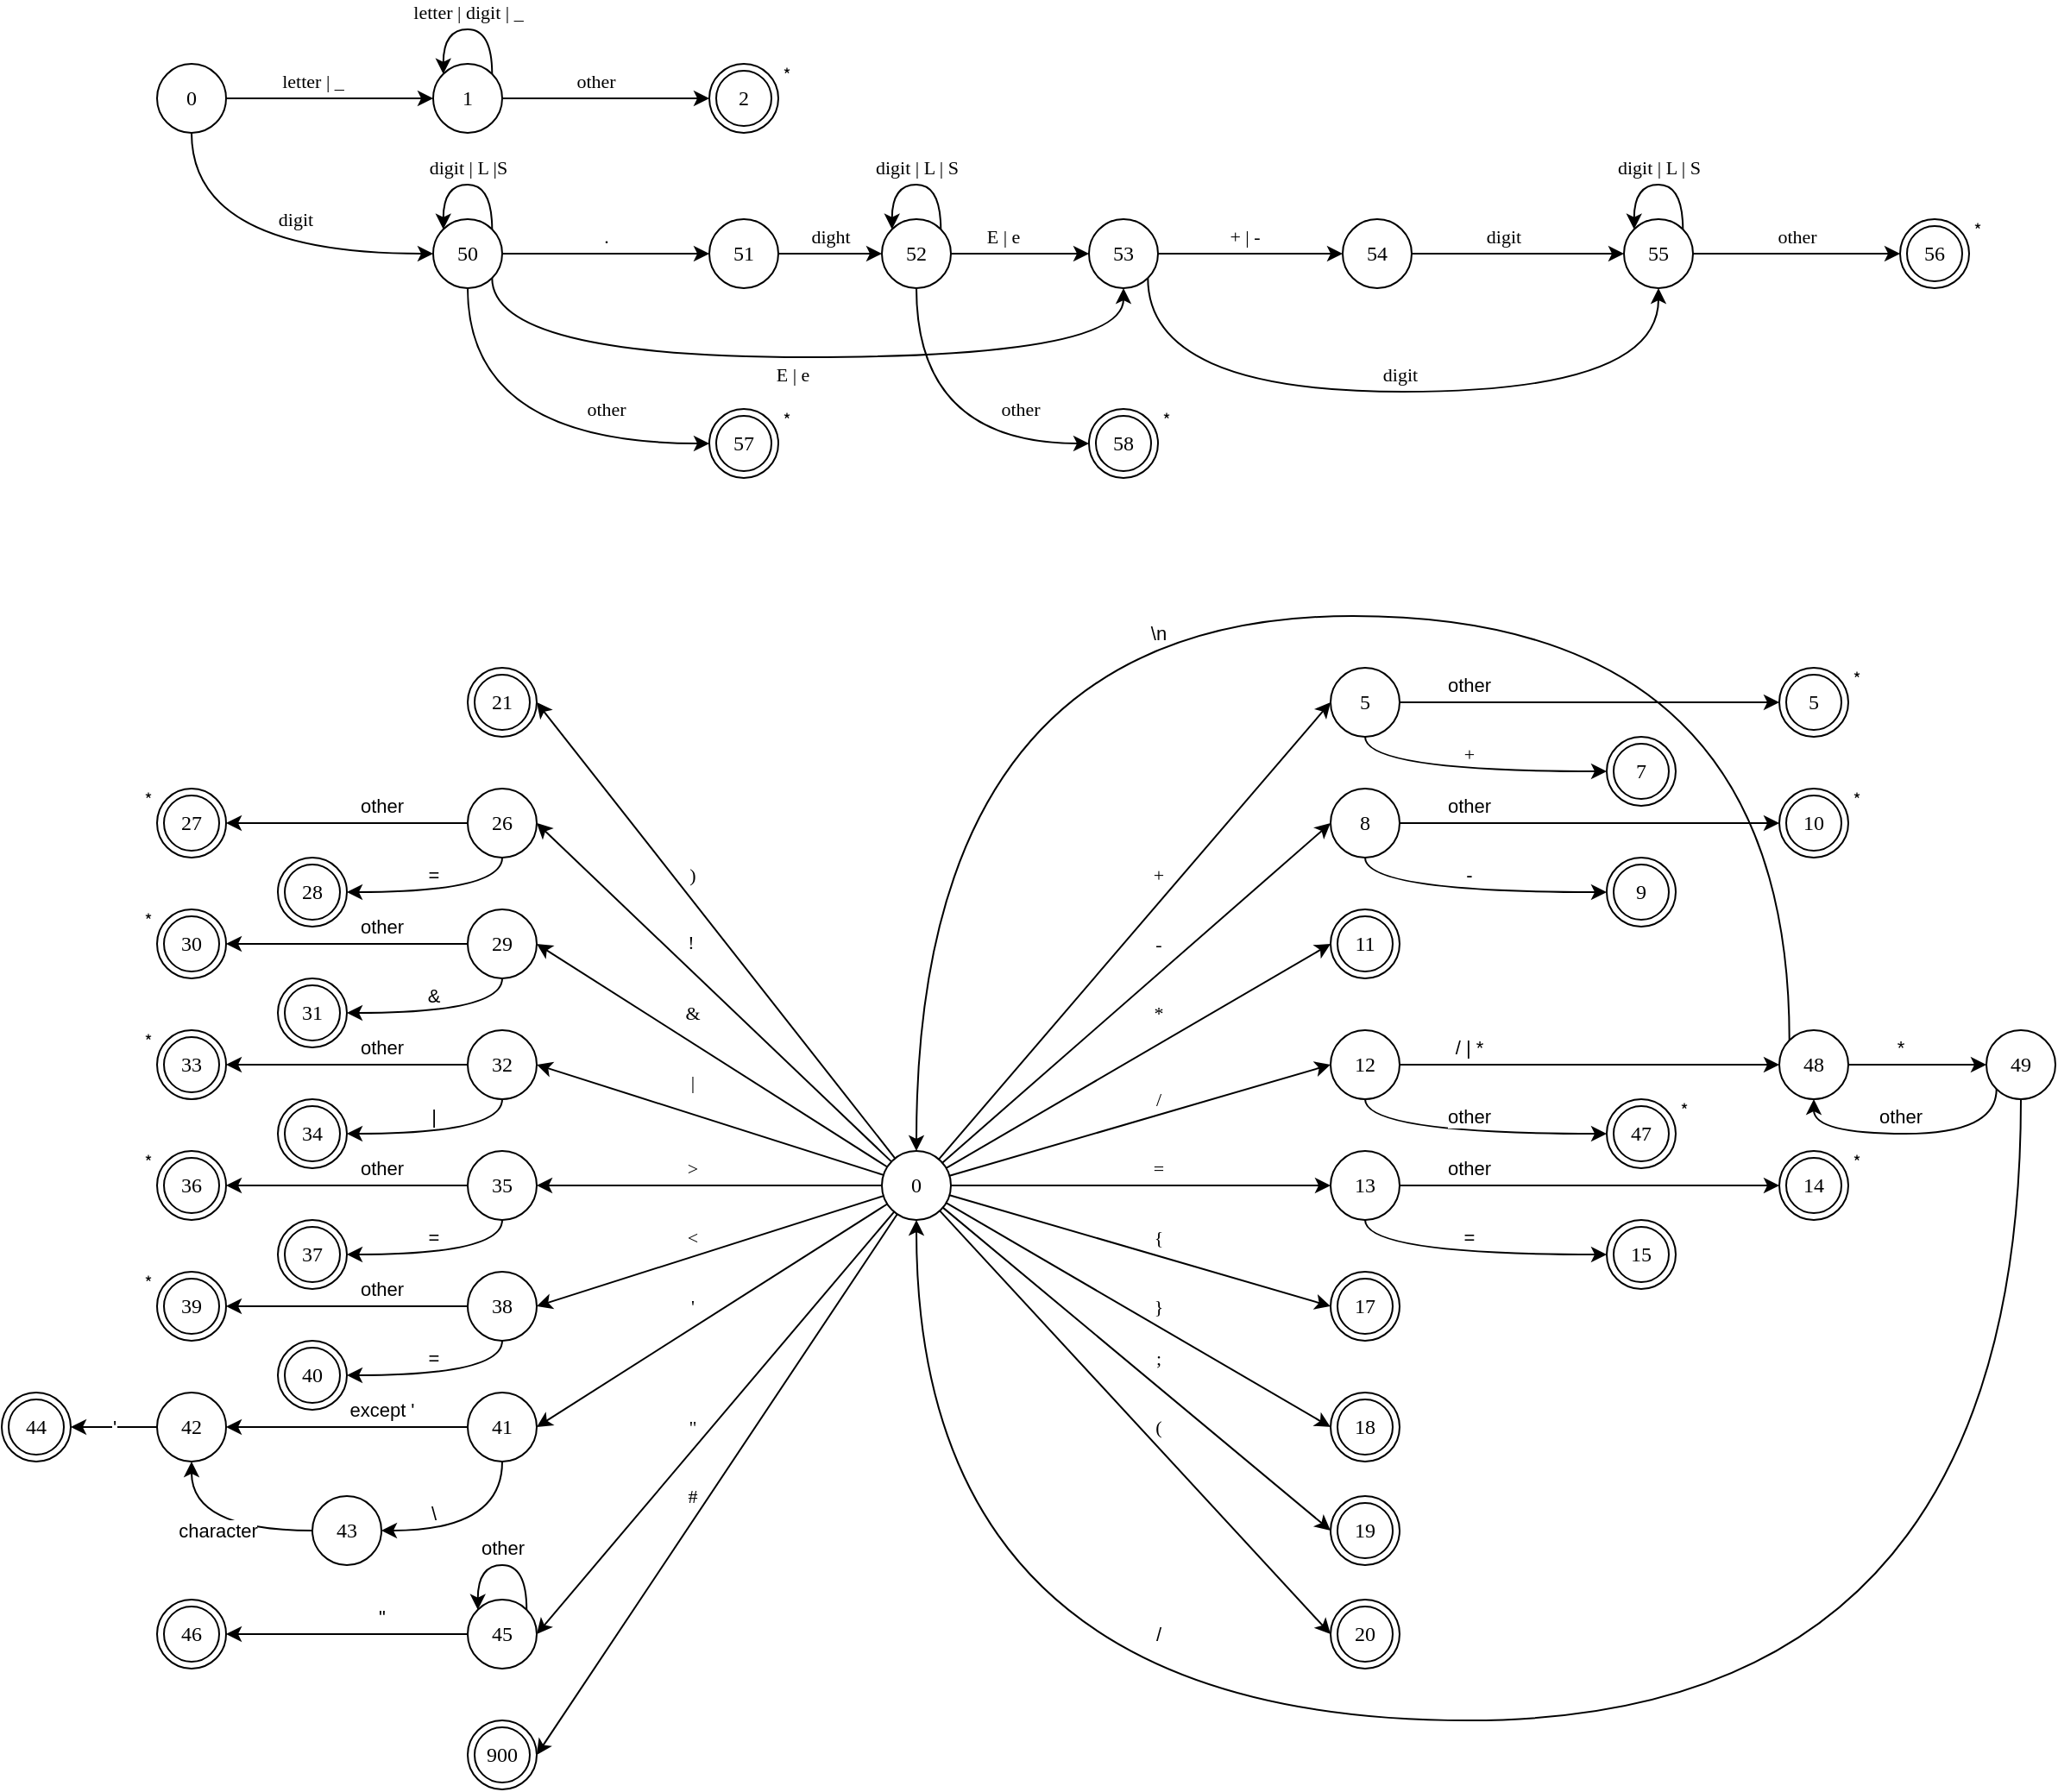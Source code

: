 <mxfile version="15.4.0" type="device"><diagram id="WEA7_6oW02bvkdTSZ3Kq" name="第 1 页"><mxGraphModel dx="2619" dy="1053" grid="1" gridSize="10" guides="1" tooltips="1" connect="1" arrows="1" fold="1" page="1" pageScale="1" pageWidth="827" pageHeight="1169" math="0" shadow="0"><root><mxCell id="0"/><mxCell id="1" parent="0"/><mxCell id="K92q6jCGE86fxLtwsgVM-3" value="letter | _" style="edgeStyle=orthogonalEdgeStyle;rounded=0;orthogonalLoop=1;jettySize=auto;html=1;fontFamily=Fira Code;fontSource=https%3A%2F%2Ffonts.googleapis.com%2Fcss%3Ffamily%3DFira%2BCode;" parent="1" source="K92q6jCGE86fxLtwsgVM-1" target="K92q6jCGE86fxLtwsgVM-2" edge="1"><mxGeometry x="-0.167" y="10" relative="1" as="geometry"><mxPoint as="offset"/></mxGeometry></mxCell><mxCell id="K92q6jCGE86fxLtwsgVM-11" value="digit" style="edgeStyle=orthogonalEdgeStyle;rounded=0;orthogonalLoop=1;jettySize=auto;html=1;fontFamily=Fira Code;fontSource=https%3A%2F%2Ffonts.googleapis.com%2Fcss%3Ffamily%3DFira%2BCode;curved=1;exitX=0.5;exitY=1;exitDx=0;exitDy=0;entryX=0;entryY=0.5;entryDx=0;entryDy=0;" parent="1" source="K92q6jCGE86fxLtwsgVM-1" target="K92q6jCGE86fxLtwsgVM-10" edge="1"><mxGeometry x="0.238" y="20" relative="1" as="geometry"><Array as="points"><mxPoint x="-420" y="340"/></Array><mxPoint as="offset"/></mxGeometry></mxCell><mxCell id="K92q6jCGE86fxLtwsgVM-1" value="0" style="ellipse;whiteSpace=wrap;html=1;aspect=fixed;fontFamily=Fira Code;fontSource=https%3A%2F%2Ffonts.googleapis.com%2Fcss%3Ffamily%3DFira%2BCode;" parent="1" vertex="1"><mxGeometry x="-440" y="230" width="40" height="40" as="geometry"/></mxCell><mxCell id="K92q6jCGE86fxLtwsgVM-6" value="other" style="edgeStyle=orthogonalEdgeStyle;curved=1;rounded=0;orthogonalLoop=1;jettySize=auto;html=1;fontFamily=Fira Code;fontSource=https%3A%2F%2Ffonts.googleapis.com%2Fcss%3Ffamily%3DFira%2BCode;entryX=0;entryY=0.5;entryDx=0;entryDy=0;" parent="1" source="K92q6jCGE86fxLtwsgVM-2" target="K92q6jCGE86fxLtwsgVM-7" edge="1"><mxGeometry x="-0.1" y="10" relative="1" as="geometry"><mxPoint x="-86.0" y="250" as="targetPoint"/><mxPoint as="offset"/></mxGeometry></mxCell><mxCell id="K92q6jCGE86fxLtwsgVM-2" value="1" style="ellipse;whiteSpace=wrap;html=1;aspect=fixed;fontFamily=Fira Code;fontSource=https%3A%2F%2Ffonts.googleapis.com%2Fcss%3Ffamily%3DFira%2BCode;" parent="1" vertex="1"><mxGeometry x="-280" y="230" width="40" height="40" as="geometry"/></mxCell><mxCell id="K92q6jCGE86fxLtwsgVM-4" value="letter | digit | _" style="edgeStyle=orthogonalEdgeStyle;rounded=0;orthogonalLoop=1;jettySize=auto;html=1;exitX=1;exitY=0;exitDx=0;exitDy=0;entryX=0;entryY=0;entryDx=0;entryDy=0;fontFamily=Fira Code;fontSource=https%3A%2F%2Ffonts.googleapis.com%2Fcss%3Ffamily%3DFira%2BCode;curved=1;" parent="1" source="K92q6jCGE86fxLtwsgVM-2" target="K92q6jCGE86fxLtwsgVM-2" edge="1"><mxGeometry y="-10" relative="1" as="geometry"><Array as="points"><mxPoint x="-246" y="210"/><mxPoint x="-274" y="210"/></Array><mxPoint as="offset"/></mxGeometry></mxCell><mxCell id="K92q6jCGE86fxLtwsgVM-7" value="2" style="ellipse;shape=doubleEllipse;whiteSpace=wrap;html=1;aspect=fixed;fontFamily=Fira Code;fontSource=https%3A%2F%2Ffonts.googleapis.com%2Fcss%3Ffamily%3DFira%2BCode;" parent="1" vertex="1"><mxGeometry x="-120" y="230" width="40" height="40" as="geometry"/></mxCell><mxCell id="K92q6jCGE86fxLtwsgVM-13" value="." style="edgeStyle=orthogonalEdgeStyle;curved=1;rounded=0;orthogonalLoop=1;jettySize=auto;html=1;fontFamily=Fira Code;fontSource=https%3A%2F%2Ffonts.googleapis.com%2Fcss%3Ffamily%3DFira%2BCode;" parent="1" source="K92q6jCGE86fxLtwsgVM-10" target="K92q6jCGE86fxLtwsgVM-12" edge="1"><mxGeometry y="10" relative="1" as="geometry"><mxPoint as="offset"/></mxGeometry></mxCell><mxCell id="K92q6jCGE86fxLtwsgVM-19" value="other" style="edgeStyle=orthogonalEdgeStyle;curved=1;rounded=0;orthogonalLoop=1;jettySize=auto;html=1;fontFamily=Fira Code;fontSource=https%3A%2F%2Ffonts.googleapis.com%2Fcss%3Ffamily%3DFira%2BCode;exitX=0.5;exitY=1;exitDx=0;exitDy=0;entryX=0;entryY=0.5;entryDx=0;entryDy=0;" parent="1" source="K92q6jCGE86fxLtwsgVM-10" target="K92q6jCGE86fxLtwsgVM-18" edge="1"><mxGeometry x="0.478" y="20" relative="1" as="geometry"><mxPoint as="offset"/></mxGeometry></mxCell><mxCell id="K92q6jCGE86fxLtwsgVM-46" value="E | e" style="edgeStyle=orthogonalEdgeStyle;curved=1;rounded=0;orthogonalLoop=1;jettySize=auto;html=1;exitX=1;exitY=1;exitDx=0;exitDy=0;entryX=0.5;entryY=1;entryDx=0;entryDy=0;fontFamily=Fira Code;fontSource=https%3A%2F%2Ffonts.googleapis.com%2Fcss%3Ffamily%3DFira%2BCode;" parent="1" source="K92q6jCGE86fxLtwsgVM-10" target="K92q6jCGE86fxLtwsgVM-14" edge="1"><mxGeometry x="-0.025" y="-10" relative="1" as="geometry"><Array as="points"><mxPoint x="-246" y="400"/><mxPoint x="120" y="400"/></Array><mxPoint as="offset"/></mxGeometry></mxCell><mxCell id="K92q6jCGE86fxLtwsgVM-10" value="50" style="ellipse;whiteSpace=wrap;html=1;aspect=fixed;fontFamily=Fira Code;fontSource=https%3A%2F%2Ffonts.googleapis.com%2Fcss%3Ffamily%3DFira%2BCode;" parent="1" vertex="1"><mxGeometry x="-280" y="320" width="40" height="40" as="geometry"/></mxCell><mxCell id="K92q6jCGE86fxLtwsgVM-22" value="dight" style="edgeStyle=orthogonalEdgeStyle;curved=1;rounded=0;orthogonalLoop=1;jettySize=auto;html=1;fontFamily=Fira Code;fontSource=https%3A%2F%2Ffonts.googleapis.com%2Fcss%3Ffamily%3DFira%2BCode;" parent="1" source="K92q6jCGE86fxLtwsgVM-12" target="K92q6jCGE86fxLtwsgVM-21" edge="1"><mxGeometry y="10" relative="1" as="geometry"><mxPoint as="offset"/></mxGeometry></mxCell><mxCell id="K92q6jCGE86fxLtwsgVM-12" value="51" style="ellipse;whiteSpace=wrap;html=1;aspect=fixed;fontFamily=Fira Code;fontSource=https%3A%2F%2Ffonts.googleapis.com%2Fcss%3Ffamily%3DFira%2BCode;" parent="1" vertex="1"><mxGeometry x="-120" y="320" width="40" height="40" as="geometry"/></mxCell><mxCell id="K92q6jCGE86fxLtwsgVM-30" value="+ | -" style="edgeStyle=orthogonalEdgeStyle;curved=1;rounded=0;orthogonalLoop=1;jettySize=auto;html=1;fontFamily=Fira Code;fontSource=https%3A%2F%2Ffonts.googleapis.com%2Fcss%3Ffamily%3DFira%2BCode;entryX=0;entryY=0.5;entryDx=0;entryDy=0;exitX=1;exitY=0.5;exitDx=0;exitDy=0;" parent="1" source="K92q6jCGE86fxLtwsgVM-14" target="K92q6jCGE86fxLtwsgVM-29" edge="1"><mxGeometry x="-0.065" y="10" relative="1" as="geometry"><mxPoint as="offset"/></mxGeometry></mxCell><mxCell id="K92q6jCGE86fxLtwsgVM-45" value="digit" style="edgeStyle=orthogonalEdgeStyle;curved=1;rounded=0;orthogonalLoop=1;jettySize=auto;html=1;exitX=1;exitY=1;exitDx=0;exitDy=0;entryX=0.5;entryY=1;entryDx=0;entryDy=0;fontFamily=Fira Code;fontSource=https%3A%2F%2Ffonts.googleapis.com%2Fcss%3Ffamily%3DFira%2BCode;" parent="1" source="K92q6jCGE86fxLtwsgVM-14" target="K92q6jCGE86fxLtwsgVM-31" edge="1"><mxGeometry x="0.004" y="10" relative="1" as="geometry"><Array as="points"><mxPoint x="134" y="420"/><mxPoint x="430" y="420"/></Array><mxPoint as="offset"/></mxGeometry></mxCell><mxCell id="K92q6jCGE86fxLtwsgVM-14" value="53" style="ellipse;whiteSpace=wrap;html=1;aspect=fixed;fontFamily=Fira Code;fontSource=https%3A%2F%2Ffonts.googleapis.com%2Fcss%3Ffamily%3DFira%2BCode;" parent="1" vertex="1"><mxGeometry x="100" y="320" width="40" height="40" as="geometry"/></mxCell><mxCell id="K92q6jCGE86fxLtwsgVM-17" value="digit | L |S" style="edgeStyle=orthogonalEdgeStyle;curved=1;rounded=0;orthogonalLoop=1;jettySize=auto;html=1;exitX=1;exitY=0;exitDx=0;exitDy=0;entryX=0;entryY=0;entryDx=0;entryDy=0;fontFamily=Fira Code;fontSource=https%3A%2F%2Ffonts.googleapis.com%2Fcss%3Ffamily%3DFira%2BCode;" parent="1" source="K92q6jCGE86fxLtwsgVM-10" target="K92q6jCGE86fxLtwsgVM-10" edge="1"><mxGeometry y="-10" relative="1" as="geometry"><Array as="points"><mxPoint x="-246" y="300"/><mxPoint x="-274" y="300"/></Array><mxPoint as="offset"/></mxGeometry></mxCell><mxCell id="K92q6jCGE86fxLtwsgVM-18" value="57" style="ellipse;shape=doubleEllipse;whiteSpace=wrap;html=1;aspect=fixed;fontFamily=Fira Code;fontSource=https%3A%2F%2Ffonts.googleapis.com%2Fcss%3Ffamily%3DFira%2BCode;fontSize=12;fontColor=#000000;align=center;strokeColor=#000000;fillColor=#ffffff;" parent="1" vertex="1"><mxGeometry x="-120" y="430" width="40" height="40" as="geometry"/></mxCell><mxCell id="K92q6jCGE86fxLtwsgVM-26" value="E | e" style="edgeStyle=orthogonalEdgeStyle;curved=1;rounded=0;orthogonalLoop=1;jettySize=auto;html=1;fontFamily=Fira Code;fontSource=https%3A%2F%2Ffonts.googleapis.com%2Fcss%3Ffamily%3DFira%2BCode;entryX=0;entryY=0.5;entryDx=0;entryDy=0;exitX=1;exitY=0.5;exitDx=0;exitDy=0;" parent="1" source="K92q6jCGE86fxLtwsgVM-21" target="K92q6jCGE86fxLtwsgVM-14" edge="1"><mxGeometry x="-0.25" y="10" relative="1" as="geometry"><mxPoint as="offset"/></mxGeometry></mxCell><mxCell id="K92q6jCGE86fxLtwsgVM-28" value="other" style="edgeStyle=orthogonalEdgeStyle;curved=1;rounded=0;orthogonalLoop=1;jettySize=auto;html=1;fontFamily=Fira Code;fontSource=https%3A%2F%2Ffonts.googleapis.com%2Fcss%3Ffamily%3DFira%2BCode;exitX=0.5;exitY=1;exitDx=0;exitDy=0;entryX=0;entryY=0.5;entryDx=0;entryDy=0;" parent="1" source="K92q6jCGE86fxLtwsgVM-21" target="K92q6jCGE86fxLtwsgVM-27" edge="1"><mxGeometry x="0.579" y="20" relative="1" as="geometry"><mxPoint as="offset"/></mxGeometry></mxCell><mxCell id="K92q6jCGE86fxLtwsgVM-21" value="52" style="ellipse;whiteSpace=wrap;html=1;aspect=fixed;fontFamily=Fira Code;fontSource=https%3A%2F%2Ffonts.googleapis.com%2Fcss%3Ffamily%3DFira%2BCode;" parent="1" vertex="1"><mxGeometry x="-20" y="320" width="40" height="40" as="geometry"/></mxCell><mxCell id="K92q6jCGE86fxLtwsgVM-23" value="digit | L | S" style="edgeStyle=orthogonalEdgeStyle;curved=1;rounded=0;orthogonalLoop=1;jettySize=auto;html=1;exitX=1;exitY=0;exitDx=0;exitDy=0;entryX=0;entryY=0;entryDx=0;entryDy=0;fontFamily=Fira Code;fontSource=https%3A%2F%2Ffonts.googleapis.com%2Fcss%3Ffamily%3DFira%2BCode;" parent="1" source="K92q6jCGE86fxLtwsgVM-21" target="K92q6jCGE86fxLtwsgVM-21" edge="1"><mxGeometry y="-10" relative="1" as="geometry"><Array as="points"><mxPoint x="14" y="300"/><mxPoint x="-14" y="300"/></Array><mxPoint as="offset"/></mxGeometry></mxCell><mxCell id="K92q6jCGE86fxLtwsgVM-27" value="58" style="ellipse;shape=doubleEllipse;whiteSpace=wrap;html=1;aspect=fixed;fontFamily=Fira Code;fontSource=https%3A%2F%2Ffonts.googleapis.com%2Fcss%3Ffamily%3DFira%2BCode;fontSize=12;fontColor=#000000;align=center;strokeColor=#000000;fillColor=#ffffff;" parent="1" vertex="1"><mxGeometry x="100" y="430" width="40" height="40" as="geometry"/></mxCell><mxCell id="K92q6jCGE86fxLtwsgVM-35" value="digit" style="edgeStyle=orthogonalEdgeStyle;curved=1;rounded=0;orthogonalLoop=1;jettySize=auto;html=1;fontFamily=Fira Code;fontSource=https%3A%2F%2Ffonts.googleapis.com%2Fcss%3Ffamily%3DFira%2BCode;exitX=1;exitY=0.5;exitDx=0;exitDy=0;entryX=0;entryY=0.5;entryDx=0;entryDy=0;" parent="1" source="K92q6jCGE86fxLtwsgVM-29" target="K92q6jCGE86fxLtwsgVM-31" edge="1"><mxGeometry x="-0.138" y="10" relative="1" as="geometry"><mxPoint as="offset"/></mxGeometry></mxCell><mxCell id="K92q6jCGE86fxLtwsgVM-29" value="54" style="ellipse;whiteSpace=wrap;html=1;aspect=fixed;fontFamily=Fira Code;fontSource=https%3A%2F%2Ffonts.googleapis.com%2Fcss%3Ffamily%3DFira%2BCode;" parent="1" vertex="1"><mxGeometry x="247" y="320" width="40" height="40" as="geometry"/></mxCell><mxCell id="K92q6jCGE86fxLtwsgVM-38" value="other" style="edgeStyle=orthogonalEdgeStyle;curved=1;rounded=0;orthogonalLoop=1;jettySize=auto;html=1;fontFamily=Fira Code;fontSource=https%3A%2F%2Ffonts.googleapis.com%2Fcss%3Ffamily%3DFira%2BCode;" parent="1" source="K92q6jCGE86fxLtwsgVM-31" target="K92q6jCGE86fxLtwsgVM-37" edge="1"><mxGeometry y="10" relative="1" as="geometry"><mxPoint as="offset"/></mxGeometry></mxCell><mxCell id="K92q6jCGE86fxLtwsgVM-31" value="55" style="ellipse;whiteSpace=wrap;html=1;aspect=fixed;fontFamily=Fira Code;fontSource=https%3A%2F%2Ffonts.googleapis.com%2Fcss%3Ffamily%3DFira%2BCode;" parent="1" vertex="1"><mxGeometry x="410" y="320" width="40" height="40" as="geometry"/></mxCell><mxCell id="K92q6jCGE86fxLtwsgVM-37" value="56" style="ellipse;shape=doubleEllipse;whiteSpace=wrap;html=1;aspect=fixed;fontFamily=Fira Code;fontSource=https%3A%2F%2Ffonts.googleapis.com%2Fcss%3Ffamily%3DFira%2BCode;fontSize=12;fontColor=#000000;align=center;strokeColor=#000000;fillColor=#ffffff;" parent="1" vertex="1"><mxGeometry x="570" y="320" width="40" height="40" as="geometry"/></mxCell><mxCell id="K92q6jCGE86fxLtwsgVM-43" value="digit | L | S" style="edgeStyle=orthogonalEdgeStyle;curved=1;rounded=0;orthogonalLoop=1;jettySize=auto;html=1;exitX=1;exitY=0;exitDx=0;exitDy=0;entryX=0;entryY=0;entryDx=0;entryDy=0;fontFamily=Fira Code;fontSource=https%3A%2F%2Ffonts.googleapis.com%2Fcss%3Ffamily%3DFira%2BCode;" parent="1" source="K92q6jCGE86fxLtwsgVM-31" target="K92q6jCGE86fxLtwsgVM-31" edge="1"><mxGeometry y="-10" relative="1" as="geometry"><Array as="points"><mxPoint x="444" y="300"/><mxPoint x="416" y="300"/></Array><mxPoint as="offset"/></mxGeometry></mxCell><mxCell id="K92q6jCGE86fxLtwsgVM-50" value="+" style="rounded=0;orthogonalLoop=1;jettySize=auto;html=1;fontFamily=Fira Code;fontSource=https%3A%2F%2Ffonts.googleapis.com%2Fcss%3Ffamily%3DFira%2BCode;entryX=0;entryY=0.5;entryDx=0;entryDy=0;" parent="1" source="K92q6jCGE86fxLtwsgVM-48" target="K92q6jCGE86fxLtwsgVM-49" edge="1"><mxGeometry x="0.191" y="11" relative="1" as="geometry"><mxPoint as="offset"/></mxGeometry></mxCell><mxCell id="K92q6jCGE86fxLtwsgVM-52" value="-" style="rounded=0;orthogonalLoop=1;jettySize=auto;html=1;fontFamily=Fira Code;fontSource=https%3A%2F%2Ffonts.googleapis.com%2Fcss%3Ffamily%3DFira%2BCode;entryX=0;entryY=0.5;entryDx=0;entryDy=0;" parent="1" source="K92q6jCGE86fxLtwsgVM-48" target="K92q6jCGE86fxLtwsgVM-51" edge="1"><mxGeometry x="0.188" y="13" relative="1" as="geometry"><mxPoint as="offset"/></mxGeometry></mxCell><mxCell id="K92q6jCGE86fxLtwsgVM-54" value="*" style="rounded=0;orthogonalLoop=1;jettySize=auto;html=1;fontFamily=Fira Code;fontSource=https%3A%2F%2Ffonts.googleapis.com%2Fcss%3Ffamily%3DFira%2BCode;entryX=0;entryY=0.5;entryDx=0;entryDy=0;" parent="1" source="K92q6jCGE86fxLtwsgVM-48" target="K92q6jCGE86fxLtwsgVM-53" edge="1"><mxGeometry x="0.174" y="16" relative="1" as="geometry"><mxPoint as="offset"/></mxGeometry></mxCell><mxCell id="K92q6jCGE86fxLtwsgVM-56" value="/" style="rounded=0;orthogonalLoop=1;jettySize=auto;html=1;fontFamily=Fira Code;fontSource=https%3A%2F%2Ffonts.googleapis.com%2Fcss%3Ffamily%3DFira%2BCode;entryX=0;entryY=0.5;entryDx=0;entryDy=0;" parent="1" source="K92q6jCGE86fxLtwsgVM-48" target="K92q6jCGE86fxLtwsgVM-55" edge="1"><mxGeometry x="0.117" y="9" relative="1" as="geometry"><mxPoint as="offset"/></mxGeometry></mxCell><mxCell id="K92q6jCGE86fxLtwsgVM-58" value="=" style="rounded=0;orthogonalLoop=1;jettySize=auto;html=1;fontFamily=Fira Code;fontSource=https%3A%2F%2Ffonts.googleapis.com%2Fcss%3Ffamily%3DFira%2BCode;entryX=0;entryY=0.5;entryDx=0;entryDy=0;" parent="1" source="K92q6jCGE86fxLtwsgVM-48" target="K92q6jCGE86fxLtwsgVM-57" edge="1"><mxGeometry x="0.091" y="10" relative="1" as="geometry"><mxPoint as="offset"/></mxGeometry></mxCell><mxCell id="K92q6jCGE86fxLtwsgVM-60" value="{" style="rounded=0;orthogonalLoop=1;jettySize=auto;html=1;fontFamily=Fira Code;fontSource=https%3A%2F%2Ffonts.googleapis.com%2Fcss%3Ffamily%3DFira%2BCode;entryX=0;entryY=0.5;entryDx=0;entryDy=0;" parent="1" source="K92q6jCGE86fxLtwsgVM-48" target="K92q6jCGE86fxLtwsgVM-59" edge="1"><mxGeometry x="0.068" y="10" relative="1" as="geometry"><mxPoint as="offset"/></mxGeometry></mxCell><mxCell id="K92q6jCGE86fxLtwsgVM-62" value="}" style="rounded=0;orthogonalLoop=1;jettySize=auto;html=1;fontFamily=Fira Code;fontSource=https%3A%2F%2Ffonts.googleapis.com%2Fcss%3Ffamily%3DFira%2BCode;entryX=0;entryY=0.5;entryDx=0;entryDy=0;" parent="1" source="K92q6jCGE86fxLtwsgVM-48" target="K92q6jCGE86fxLtwsgVM-61" edge="1"><mxGeometry x="0.056" y="10" relative="1" as="geometry"><mxPoint as="offset"/></mxGeometry></mxCell><mxCell id="K92q6jCGE86fxLtwsgVM-64" value=";" style="rounded=0;orthogonalLoop=1;jettySize=auto;html=1;fontFamily=Fira Code;fontSource=https%3A%2F%2Ffonts.googleapis.com%2Fcss%3Ffamily%3DFira%2BCode;entryX=0;entryY=0.5;entryDx=0;entryDy=0;" parent="1" source="K92q6jCGE86fxLtwsgVM-48" target="K92q6jCGE86fxLtwsgVM-63" edge="1"><mxGeometry x="0.037" y="13" relative="1" as="geometry"><mxPoint as="offset"/></mxGeometry></mxCell><mxCell id="K92q6jCGE86fxLtwsgVM-66" value="(" style="rounded=0;orthogonalLoop=1;jettySize=auto;html=1;fontFamily=Fira Code;fontSource=https%3A%2F%2Ffonts.googleapis.com%2Fcss%3Ffamily%3DFira%2BCode;entryX=0;entryY=0.5;entryDx=0;entryDy=0;" parent="1" source="K92q6jCGE86fxLtwsgVM-48" target="K92q6jCGE86fxLtwsgVM-65" edge="1"><mxGeometry x="0.065" y="8" relative="1" as="geometry"><mxPoint as="offset"/></mxGeometry></mxCell><mxCell id="K92q6jCGE86fxLtwsgVM-68" value=")" style="rounded=0;orthogonalLoop=1;jettySize=auto;html=1;fontFamily=Fira Code;fontSource=https%3A%2F%2Ffonts.googleapis.com%2Fcss%3Ffamily%3DFira%2BCode;entryX=1;entryY=0.5;entryDx=0;entryDy=0;" parent="1" source="K92q6jCGE86fxLtwsgVM-48" target="K92q6jCGE86fxLtwsgVM-67" edge="1"><mxGeometry x="0.201" y="-9" relative="1" as="geometry"><mxPoint as="offset"/></mxGeometry></mxCell><mxCell id="K92q6jCGE86fxLtwsgVM-70" value="!" style="rounded=0;orthogonalLoop=1;jettySize=auto;html=1;fontFamily=Fira Code;fontSource=https%3A%2F%2Ffonts.googleapis.com%2Fcss%3Ffamily%3DFira%2BCode;entryX=1;entryY=0.5;entryDx=0;entryDy=0;" parent="1" source="K92q6jCGE86fxLtwsgVM-48" target="K92q6jCGE86fxLtwsgVM-69" edge="1"><mxGeometry x="0.202" y="-12" relative="1" as="geometry"><mxPoint x="-1" as="offset"/></mxGeometry></mxCell><mxCell id="K92q6jCGE86fxLtwsgVM-72" value="&amp;amp;" style="rounded=0;orthogonalLoop=1;jettySize=auto;html=1;fontFamily=Fira Code;fontSource=https%3A%2F%2Ffonts.googleapis.com%2Fcss%3Ffamily%3DFira%2BCode;entryX=1;entryY=0.5;entryDx=0;entryDy=0;" parent="1" source="K92q6jCGE86fxLtwsgVM-48" target="K92q6jCGE86fxLtwsgVM-71" edge="1"><mxGeometry x="0.191" y="-15" relative="1" as="geometry"><mxPoint as="offset"/></mxGeometry></mxCell><mxCell id="K92q6jCGE86fxLtwsgVM-74" value="|" style="rounded=0;orthogonalLoop=1;jettySize=auto;html=1;fontFamily=Fira Code;fontSource=https%3A%2F%2Ffonts.googleapis.com%2Fcss%3Ffamily%3DFira%2BCode;entryX=1;entryY=0.5;entryDx=0;entryDy=0;" parent="1" source="K92q6jCGE86fxLtwsgVM-48" target="K92q6jCGE86fxLtwsgVM-73" edge="1"><mxGeometry x="0.158" y="-18" relative="1" as="geometry"><mxPoint as="offset"/></mxGeometry></mxCell><mxCell id="K92q6jCGE86fxLtwsgVM-76" value="&amp;gt;" style="rounded=0;orthogonalLoop=1;jettySize=auto;html=1;fontFamily=Fira Code;fontSource=https%3A%2F%2Ffonts.googleapis.com%2Fcss%3Ffamily%3DFira%2BCode;entryX=1;entryY=0.5;entryDx=0;entryDy=0;" parent="1" source="K92q6jCGE86fxLtwsgVM-48" target="K92q6jCGE86fxLtwsgVM-75" edge="1"><mxGeometry x="0.1" y="-10" relative="1" as="geometry"><mxPoint as="offset"/></mxGeometry></mxCell><mxCell id="K92q6jCGE86fxLtwsgVM-78" value="&amp;lt;" style="rounded=0;orthogonalLoop=1;jettySize=auto;html=1;fontFamily=Fira Code;fontSource=https%3A%2F%2Ffonts.googleapis.com%2Fcss%3Ffamily%3DFira%2BCode;entryX=1;entryY=0.5;entryDx=0;entryDy=0;" parent="1" source="K92q6jCGE86fxLtwsgVM-48" target="K92q6jCGE86fxLtwsgVM-77" edge="1"><mxGeometry x="0.071" y="-11" relative="1" as="geometry"><mxPoint as="offset"/></mxGeometry></mxCell><mxCell id="K92q6jCGE86fxLtwsgVM-80" value="'" style="rounded=0;orthogonalLoop=1;jettySize=auto;html=1;fontFamily=Fira Code;fontSource=https%3A%2F%2Ffonts.googleapis.com%2Fcss%3Ffamily%3DFira%2BCode;entryX=1;entryY=0.5;entryDx=0;entryDy=0;" parent="1" source="K92q6jCGE86fxLtwsgVM-48" target="K92q6jCGE86fxLtwsgVM-79" edge="1"><mxGeometry x="0.057" y="-11" relative="1" as="geometry"><mxPoint as="offset"/></mxGeometry></mxCell><mxCell id="K92q6jCGE86fxLtwsgVM-82" value="&quot;" style="rounded=0;orthogonalLoop=1;jettySize=auto;html=1;fontFamily=Fira Code;fontSource=https%3A%2F%2Ffonts.googleapis.com%2Fcss%3Ffamily%3DFira%2BCode;entryX=1;entryY=0.5;entryDx=0;entryDy=0;" parent="1" source="K92q6jCGE86fxLtwsgVM-48" target="K92q6jCGE86fxLtwsgVM-81" edge="1"><mxGeometry x="0.066" y="-9" relative="1" as="geometry"><mxPoint as="offset"/></mxGeometry></mxCell><mxCell id="K92q6jCGE86fxLtwsgVM-84" value="#" style="rounded=0;orthogonalLoop=1;jettySize=auto;html=1;fontFamily=Fira Code;fontSource=https%3A%2F%2Ffonts.googleapis.com%2Fcss%3Ffamily%3DFira%2BCode;entryX=1;entryY=0.5;entryDx=0;entryDy=0;" parent="1" source="K92q6jCGE86fxLtwsgVM-48" target="K92q6jCGE86fxLtwsgVM-83" edge="1"><mxGeometry x="0.072" y="-8" relative="1" as="geometry"><mxPoint as="offset"/></mxGeometry></mxCell><mxCell id="K92q6jCGE86fxLtwsgVM-48" value="0" style="ellipse;whiteSpace=wrap;html=1;aspect=fixed;fontFamily=Fira Code;fontSource=https%3A%2F%2Ffonts.googleapis.com%2Fcss%3Ffamily%3DFira%2BCode;" parent="1" vertex="1"><mxGeometry x="-20" y="860" width="40" height="40" as="geometry"/></mxCell><mxCell id="K92q6jCGE86fxLtwsgVM-86" value="+" style="rounded=0;orthogonalLoop=1;jettySize=auto;html=1;fontFamily=Fira Code;fontSource=https%3A%2F%2Ffonts.googleapis.com%2Fcss%3Ffamily%3DFira%2BCode;edgeStyle=orthogonalEdgeStyle;elbow=vertical;curved=1;exitX=0.5;exitY=1;exitDx=0;exitDy=0;entryX=0;entryY=0.5;entryDx=0;entryDy=0;" parent="1" source="K92q6jCGE86fxLtwsgVM-49" target="K92q6jCGE86fxLtwsgVM-85" edge="1"><mxGeometry y="10" relative="1" as="geometry"><mxPoint as="offset"/></mxGeometry></mxCell><mxCell id="7DfciFrj4g2zfZUrbs_V-3" value="other" style="edgeStyle=orthogonalEdgeStyle;curved=1;rounded=0;orthogonalLoop=1;jettySize=auto;html=1;elbow=vertical;" edge="1" parent="1" source="K92q6jCGE86fxLtwsgVM-49" target="7DfciFrj4g2zfZUrbs_V-2"><mxGeometry x="-0.636" y="10" relative="1" as="geometry"><mxPoint as="offset"/></mxGeometry></mxCell><mxCell id="K92q6jCGE86fxLtwsgVM-49" value="5" style="ellipse;whiteSpace=wrap;html=1;aspect=fixed;fontFamily=Fira Code;fontSource=https%3A%2F%2Ffonts.googleapis.com%2Fcss%3Ffamily%3DFira%2BCode;" parent="1" vertex="1"><mxGeometry x="240" y="580" width="40" height="40" as="geometry"/></mxCell><mxCell id="7DfciFrj4g2zfZUrbs_V-5" value="-" style="edgeStyle=orthogonalEdgeStyle;curved=1;rounded=0;orthogonalLoop=1;jettySize=auto;html=1;elbow=vertical;exitX=0.5;exitY=1;exitDx=0;exitDy=0;entryX=0;entryY=0.5;entryDx=0;entryDy=0;" edge="1" parent="1" source="K92q6jCGE86fxLtwsgVM-51" target="7DfciFrj4g2zfZUrbs_V-4"><mxGeometry y="10" relative="1" as="geometry"><mxPoint as="offset"/></mxGeometry></mxCell><mxCell id="7DfciFrj4g2zfZUrbs_V-7" value="other" style="edgeStyle=orthogonalEdgeStyle;curved=1;rounded=0;orthogonalLoop=1;jettySize=auto;html=1;elbow=vertical;" edge="1" parent="1" source="K92q6jCGE86fxLtwsgVM-51" target="7DfciFrj4g2zfZUrbs_V-6"><mxGeometry x="-0.636" y="10" relative="1" as="geometry"><mxPoint as="offset"/></mxGeometry></mxCell><mxCell id="K92q6jCGE86fxLtwsgVM-51" value="8" style="ellipse;whiteSpace=wrap;html=1;aspect=fixed;fontFamily=Fira Code;fontSource=https%3A%2F%2Ffonts.googleapis.com%2Fcss%3Ffamily%3DFira%2BCode;" parent="1" vertex="1"><mxGeometry x="240" y="650" width="40" height="40" as="geometry"/></mxCell><mxCell id="K92q6jCGE86fxLtwsgVM-53" value="11" style="ellipse;shape=doubleEllipse;whiteSpace=wrap;html=1;aspect=fixed;fontFamily=Fira Code;fontSource=https%3A%2F%2Ffonts.googleapis.com%2Fcss%3Ffamily%3DFira%2BCode;fontSize=12;fontColor=#000000;align=center;strokeColor=#000000;fillColor=#ffffff;" parent="1" vertex="1"><mxGeometry x="240" y="720" width="40" height="40" as="geometry"/></mxCell><mxCell id="7DfciFrj4g2zfZUrbs_V-10" value="/ | *" style="edgeStyle=orthogonalEdgeStyle;curved=1;rounded=0;orthogonalLoop=1;jettySize=auto;html=1;elbow=vertical;entryX=0;entryY=0.5;entryDx=0;entryDy=0;" edge="1" parent="1" source="K92q6jCGE86fxLtwsgVM-55" target="7DfciFrj4g2zfZUrbs_V-9"><mxGeometry x="-0.636" y="10" relative="1" as="geometry"><mxPoint as="offset"/></mxGeometry></mxCell><mxCell id="7DfciFrj4g2zfZUrbs_V-16" value="other" style="edgeStyle=orthogonalEdgeStyle;curved=1;rounded=0;orthogonalLoop=1;jettySize=auto;html=1;elbow=vertical;exitX=0.5;exitY=1;exitDx=0;exitDy=0;entryX=0;entryY=0.5;entryDx=0;entryDy=0;" edge="1" parent="1" source="K92q6jCGE86fxLtwsgVM-55" target="7DfciFrj4g2zfZUrbs_V-15"><mxGeometry y="10" relative="1" as="geometry"><mxPoint as="offset"/></mxGeometry></mxCell><mxCell id="K92q6jCGE86fxLtwsgVM-55" value="12" style="ellipse;whiteSpace=wrap;html=1;aspect=fixed;fontFamily=Fira Code;fontSize=12;fontColor=#000000;align=center;strokeColor=#000000;fillColor=#ffffff;" parent="1" vertex="1"><mxGeometry x="240" y="790" width="40" height="40" as="geometry"/></mxCell><mxCell id="7DfciFrj4g2zfZUrbs_V-12" value="=" style="edgeStyle=orthogonalEdgeStyle;curved=1;rounded=0;orthogonalLoop=1;jettySize=auto;html=1;elbow=vertical;entryX=0;entryY=0.5;entryDx=0;entryDy=0;exitX=0.5;exitY=1;exitDx=0;exitDy=0;" edge="1" parent="1" source="K92q6jCGE86fxLtwsgVM-57" target="7DfciFrj4g2zfZUrbs_V-11"><mxGeometry y="10" relative="1" as="geometry"><mxPoint as="offset"/></mxGeometry></mxCell><mxCell id="7DfciFrj4g2zfZUrbs_V-14" value="other" style="edgeStyle=orthogonalEdgeStyle;curved=1;rounded=0;orthogonalLoop=1;jettySize=auto;html=1;elbow=vertical;" edge="1" parent="1" source="K92q6jCGE86fxLtwsgVM-57" target="7DfciFrj4g2zfZUrbs_V-13"><mxGeometry x="-0.636" y="10" relative="1" as="geometry"><mxPoint as="offset"/></mxGeometry></mxCell><mxCell id="K92q6jCGE86fxLtwsgVM-57" value="13" style="ellipse;whiteSpace=wrap;html=1;aspect=fixed;fontFamily=Fira Code;fontSource=https%3A%2F%2Ffonts.googleapis.com%2Fcss%3Ffamily%3DFira%2BCode;" parent="1" vertex="1"><mxGeometry x="240" y="860" width="40" height="40" as="geometry"/></mxCell><mxCell id="K92q6jCGE86fxLtwsgVM-59" value="17" style="ellipse;shape=doubleEllipse;whiteSpace=wrap;html=1;aspect=fixed;fontFamily=Fira Code;fontSource=https%3A%2F%2Ffonts.googleapis.com%2Fcss%3Ffamily%3DFira%2BCode;fontSize=12;fontColor=#000000;align=center;strokeColor=#000000;fillColor=#ffffff;" parent="1" vertex="1"><mxGeometry x="240" y="930" width="40" height="40" as="geometry"/></mxCell><mxCell id="K92q6jCGE86fxLtwsgVM-61" value="18" style="ellipse;shape=doubleEllipse;whiteSpace=wrap;html=1;aspect=fixed;fontFamily=Fira Code;fontSource=https%3A%2F%2Ffonts.googleapis.com%2Fcss%3Ffamily%3DFira%2BCode;fontSize=12;fontColor=#000000;align=center;strokeColor=#000000;fillColor=#ffffff;" parent="1" vertex="1"><mxGeometry x="240" y="1000" width="40" height="40" as="geometry"/></mxCell><mxCell id="K92q6jCGE86fxLtwsgVM-63" value="19" style="ellipse;shape=doubleEllipse;whiteSpace=wrap;html=1;aspect=fixed;fontFamily=Fira Code;fontSource=https%3A%2F%2Ffonts.googleapis.com%2Fcss%3Ffamily%3DFira%2BCode;fontSize=12;fontColor=#000000;align=center;strokeColor=#000000;fillColor=#ffffff;" parent="1" vertex="1"><mxGeometry x="240" y="1060" width="40" height="40" as="geometry"/></mxCell><mxCell id="K92q6jCGE86fxLtwsgVM-65" value="20" style="ellipse;shape=doubleEllipse;whiteSpace=wrap;html=1;aspect=fixed;fontFamily=Fira Code;fontSource=https%3A%2F%2Ffonts.googleapis.com%2Fcss%3Ffamily%3DFira%2BCode;fontSize=12;fontColor=#000000;align=center;strokeColor=#000000;fillColor=#ffffff;" parent="1" vertex="1"><mxGeometry x="240" y="1120" width="40" height="40" as="geometry"/></mxCell><mxCell id="K92q6jCGE86fxLtwsgVM-67" value="21" style="ellipse;shape=doubleEllipse;whiteSpace=wrap;html=1;aspect=fixed;fontFamily=Fira Code;fontSource=https%3A%2F%2Ffonts.googleapis.com%2Fcss%3Ffamily%3DFira%2BCode;fontSize=12;fontColor=#000000;align=center;strokeColor=#000000;fillColor=#ffffff;" parent="1" vertex="1"><mxGeometry x="-260" y="580" width="40" height="40" as="geometry"/></mxCell><mxCell id="7DfciFrj4g2zfZUrbs_V-18" value="=" style="edgeStyle=orthogonalEdgeStyle;curved=1;rounded=0;orthogonalLoop=1;jettySize=auto;html=1;elbow=vertical;exitX=0.5;exitY=1;exitDx=0;exitDy=0;" edge="1" parent="1" source="K92q6jCGE86fxLtwsgVM-69" target="7DfciFrj4g2zfZUrbs_V-17"><mxGeometry x="0.091" y="-10" relative="1" as="geometry"><mxPoint as="offset"/></mxGeometry></mxCell><mxCell id="7DfciFrj4g2zfZUrbs_V-20" value="other" style="edgeStyle=orthogonalEdgeStyle;curved=1;rounded=0;orthogonalLoop=1;jettySize=auto;html=1;elbow=vertical;" edge="1" parent="1" source="K92q6jCGE86fxLtwsgVM-69" target="7DfciFrj4g2zfZUrbs_V-19"><mxGeometry x="-0.286" y="-10" relative="1" as="geometry"><mxPoint as="offset"/></mxGeometry></mxCell><mxCell id="K92q6jCGE86fxLtwsgVM-69" value="26" style="ellipse;whiteSpace=wrap;html=1;aspect=fixed;fontFamily=Fira Code;fontSource=https%3A%2F%2Ffonts.googleapis.com%2Fcss%3Ffamily%3DFira%2BCode;" parent="1" vertex="1"><mxGeometry x="-260" y="650" width="40" height="40" as="geometry"/></mxCell><mxCell id="7DfciFrj4g2zfZUrbs_V-22" value="&amp;amp;" style="edgeStyle=orthogonalEdgeStyle;curved=1;rounded=0;orthogonalLoop=1;jettySize=auto;html=1;elbow=vertical;exitX=0.5;exitY=1;exitDx=0;exitDy=0;" edge="1" parent="1" source="K92q6jCGE86fxLtwsgVM-71" target="7DfciFrj4g2zfZUrbs_V-21"><mxGeometry x="0.091" y="-10" relative="1" as="geometry"><mxPoint as="offset"/></mxGeometry></mxCell><mxCell id="7DfciFrj4g2zfZUrbs_V-24" value="other" style="edgeStyle=orthogonalEdgeStyle;curved=1;rounded=0;orthogonalLoop=1;jettySize=auto;html=1;elbow=vertical;" edge="1" parent="1" source="K92q6jCGE86fxLtwsgVM-71" target="7DfciFrj4g2zfZUrbs_V-23"><mxGeometry x="-0.286" y="-10" relative="1" as="geometry"><mxPoint as="offset"/></mxGeometry></mxCell><mxCell id="K92q6jCGE86fxLtwsgVM-71" value="29" style="ellipse;whiteSpace=wrap;html=1;aspect=fixed;fontFamily=Fira Code;fontSource=https%3A%2F%2Ffonts.googleapis.com%2Fcss%3Ffamily%3DFira%2BCode;" parent="1" vertex="1"><mxGeometry x="-260" y="720" width="40" height="40" as="geometry"/></mxCell><mxCell id="7DfciFrj4g2zfZUrbs_V-26" value="|" style="edgeStyle=orthogonalEdgeStyle;curved=1;rounded=0;orthogonalLoop=1;jettySize=auto;html=1;elbow=vertical;exitX=0.5;exitY=1;exitDx=0;exitDy=0;" edge="1" parent="1" source="K92q6jCGE86fxLtwsgVM-73" target="7DfciFrj4g2zfZUrbs_V-25"><mxGeometry x="0.091" y="-10" relative="1" as="geometry"><mxPoint as="offset"/></mxGeometry></mxCell><mxCell id="7DfciFrj4g2zfZUrbs_V-28" value="other" style="edgeStyle=orthogonalEdgeStyle;curved=1;rounded=0;orthogonalLoop=1;jettySize=auto;html=1;elbow=vertical;" edge="1" parent="1" source="K92q6jCGE86fxLtwsgVM-73" target="7DfciFrj4g2zfZUrbs_V-27"><mxGeometry x="-0.286" y="-10" relative="1" as="geometry"><mxPoint as="offset"/></mxGeometry></mxCell><mxCell id="K92q6jCGE86fxLtwsgVM-73" value="32" style="ellipse;whiteSpace=wrap;html=1;aspect=fixed;fontFamily=Fira Code;fontSource=https%3A%2F%2Ffonts.googleapis.com%2Fcss%3Ffamily%3DFira%2BCode;" parent="1" vertex="1"><mxGeometry x="-260" y="790" width="40" height="40" as="geometry"/></mxCell><mxCell id="7DfciFrj4g2zfZUrbs_V-30" value="=" style="edgeStyle=orthogonalEdgeStyle;curved=1;rounded=0;orthogonalLoop=1;jettySize=auto;html=1;elbow=vertical;exitX=0.5;exitY=1;exitDx=0;exitDy=0;" edge="1" parent="1" source="K92q6jCGE86fxLtwsgVM-75" target="7DfciFrj4g2zfZUrbs_V-29"><mxGeometry x="0.091" y="-10" relative="1" as="geometry"><mxPoint as="offset"/></mxGeometry></mxCell><mxCell id="7DfciFrj4g2zfZUrbs_V-32" value="other" style="edgeStyle=orthogonalEdgeStyle;curved=1;rounded=0;orthogonalLoop=1;jettySize=auto;html=1;elbow=vertical;" edge="1" parent="1" source="K92q6jCGE86fxLtwsgVM-75" target="7DfciFrj4g2zfZUrbs_V-31"><mxGeometry x="-0.286" y="-10" relative="1" as="geometry"><mxPoint as="offset"/></mxGeometry></mxCell><mxCell id="K92q6jCGE86fxLtwsgVM-75" value="35" style="ellipse;whiteSpace=wrap;html=1;aspect=fixed;fontFamily=Fira Code;fontSource=https%3A%2F%2Ffonts.googleapis.com%2Fcss%3Ffamily%3DFira%2BCode;" parent="1" vertex="1"><mxGeometry x="-260" y="860" width="40" height="40" as="geometry"/></mxCell><mxCell id="7DfciFrj4g2zfZUrbs_V-34" value="other" style="edgeStyle=orthogonalEdgeStyle;curved=1;rounded=0;orthogonalLoop=1;jettySize=auto;html=1;elbow=vertical;" edge="1" parent="1" source="K92q6jCGE86fxLtwsgVM-77" target="7DfciFrj4g2zfZUrbs_V-33"><mxGeometry x="-0.286" y="-10" relative="1" as="geometry"><mxPoint as="offset"/></mxGeometry></mxCell><mxCell id="7DfciFrj4g2zfZUrbs_V-36" value="=" style="edgeStyle=orthogonalEdgeStyle;curved=1;rounded=0;orthogonalLoop=1;jettySize=auto;html=1;elbow=vertical;exitX=0.5;exitY=1;exitDx=0;exitDy=0;entryX=1;entryY=0.5;entryDx=0;entryDy=0;" edge="1" parent="1" source="K92q6jCGE86fxLtwsgVM-77" target="7DfciFrj4g2zfZUrbs_V-35"><mxGeometry x="0.091" y="-10" relative="1" as="geometry"><mxPoint as="offset"/></mxGeometry></mxCell><mxCell id="K92q6jCGE86fxLtwsgVM-77" value="38" style="ellipse;whiteSpace=wrap;html=1;aspect=fixed;fontFamily=Fira Code;fontSource=https%3A%2F%2Ffonts.googleapis.com%2Fcss%3Ffamily%3DFira%2BCode;" parent="1" vertex="1"><mxGeometry x="-260" y="930" width="40" height="40" as="geometry"/></mxCell><mxCell id="7DfciFrj4g2zfZUrbs_V-38" value="\" style="edgeStyle=orthogonalEdgeStyle;curved=1;rounded=0;orthogonalLoop=1;jettySize=auto;html=1;elbow=vertical;exitX=0.5;exitY=1;exitDx=0;exitDy=0;entryX=1;entryY=0.5;entryDx=0;entryDy=0;" edge="1" parent="1" source="K92q6jCGE86fxLtwsgVM-79" target="7DfciFrj4g2zfZUrbs_V-37"><mxGeometry x="0.455" y="-10" relative="1" as="geometry"><mxPoint as="offset"/></mxGeometry></mxCell><mxCell id="7DfciFrj4g2zfZUrbs_V-40" value="except '" style="edgeStyle=orthogonalEdgeStyle;curved=1;rounded=0;orthogonalLoop=1;jettySize=auto;html=1;elbow=vertical;" edge="1" parent="1" source="K92q6jCGE86fxLtwsgVM-79" target="7DfciFrj4g2zfZUrbs_V-39"><mxGeometry x="-0.286" y="-10" relative="1" as="geometry"><mxPoint as="offset"/></mxGeometry></mxCell><mxCell id="K92q6jCGE86fxLtwsgVM-79" value="41" style="ellipse;whiteSpace=wrap;html=1;aspect=fixed;fontFamily=Fira Code;fontSource=https%3A%2F%2Ffonts.googleapis.com%2Fcss%3Ffamily%3DFira%2BCode;" parent="1" vertex="1"><mxGeometry x="-260" y="1000" width="40" height="40" as="geometry"/></mxCell><mxCell id="7DfciFrj4g2zfZUrbs_V-45" value="&quot;" style="edgeStyle=orthogonalEdgeStyle;curved=1;rounded=0;orthogonalLoop=1;jettySize=auto;html=1;elbow=vertical;" edge="1" parent="1" source="K92q6jCGE86fxLtwsgVM-81" target="7DfciFrj4g2zfZUrbs_V-44"><mxGeometry x="-0.286" y="-10" relative="1" as="geometry"><mxPoint as="offset"/></mxGeometry></mxCell><mxCell id="K92q6jCGE86fxLtwsgVM-81" value="45" style="ellipse;whiteSpace=wrap;html=1;aspect=fixed;fontFamily=Fira Code;fontSource=https%3A%2F%2Ffonts.googleapis.com%2Fcss%3Ffamily%3DFira%2BCode;" parent="1" vertex="1"><mxGeometry x="-260" y="1120" width="40" height="40" as="geometry"/></mxCell><mxCell id="K92q6jCGE86fxLtwsgVM-83" value="900" style="ellipse;shape=doubleEllipse;whiteSpace=wrap;html=1;aspect=fixed;fontFamily=Fira Code;fontSource=https%3A%2F%2Ffonts.googleapis.com%2Fcss%3Ffamily%3DFira%2BCode;fontSize=12;fontColor=#000000;align=center;strokeColor=#000000;fillColor=#ffffff;" parent="1" vertex="1"><mxGeometry x="-260" y="1190" width="40" height="40" as="geometry"/></mxCell><mxCell id="K92q6jCGE86fxLtwsgVM-85" value="7" style="ellipse;shape=doubleEllipse;whiteSpace=wrap;html=1;aspect=fixed;fontFamily=Fira Code;fontSource=https%3A%2F%2Ffonts.googleapis.com%2Fcss%3Ffamily%3DFira%2BCode;fontSize=12;fontColor=#000000;align=center;strokeColor=#000000;fillColor=#ffffff;" parent="1" vertex="1"><mxGeometry x="400" y="620" width="40" height="40" as="geometry"/></mxCell><mxCell id="7DfciFrj4g2zfZUrbs_V-2" value="5" style="ellipse;shape=doubleEllipse;whiteSpace=wrap;html=1;aspect=fixed;fontFamily=Fira Code;fontSource=https%3A%2F%2Ffonts.googleapis.com%2Fcss%3Ffamily%3DFira%2BCode;fontSize=12;fontColor=#000000;align=center;strokeColor=#000000;fillColor=#ffffff;" vertex="1" parent="1"><mxGeometry x="500" y="580" width="40" height="40" as="geometry"/></mxCell><mxCell id="7DfciFrj4g2zfZUrbs_V-4" value="9" style="ellipse;shape=doubleEllipse;whiteSpace=wrap;html=1;aspect=fixed;fontFamily=Fira Code;fontSource=https%3A%2F%2Ffonts.googleapis.com%2Fcss%3Ffamily%3DFira%2BCode;fontSize=12;fontColor=#000000;align=center;strokeColor=#000000;fillColor=#ffffff;" vertex="1" parent="1"><mxGeometry x="400" y="690" width="40" height="40" as="geometry"/></mxCell><mxCell id="7DfciFrj4g2zfZUrbs_V-6" value="10" style="ellipse;shape=doubleEllipse;whiteSpace=wrap;html=1;aspect=fixed;fontFamily=Fira Code;fontSource=https%3A%2F%2Ffonts.googleapis.com%2Fcss%3Ffamily%3DFira%2BCode;fontSize=12;fontColor=#000000;align=center;strokeColor=#000000;fillColor=#ffffff;" vertex="1" parent="1"><mxGeometry x="500" y="650" width="40" height="40" as="geometry"/></mxCell><mxCell id="7DfciFrj4g2zfZUrbs_V-48" value="*" style="edgeStyle=orthogonalEdgeStyle;curved=1;rounded=0;orthogonalLoop=1;jettySize=auto;html=1;elbow=vertical;entryX=0;entryY=0.5;entryDx=0;entryDy=0;" edge="1" parent="1" source="7DfciFrj4g2zfZUrbs_V-9" target="7DfciFrj4g2zfZUrbs_V-47"><mxGeometry x="-0.25" y="10" relative="1" as="geometry"><mxPoint as="offset"/></mxGeometry></mxCell><mxCell id="7DfciFrj4g2zfZUrbs_V-49" value="\n" style="edgeStyle=orthogonalEdgeStyle;curved=1;rounded=0;orthogonalLoop=1;jettySize=auto;html=1;exitX=0;exitY=0;exitDx=0;exitDy=0;" edge="1" parent="1" source="7DfciFrj4g2zfZUrbs_V-9" target="K92q6jCGE86fxLtwsgVM-48"><mxGeometry x="0.152" y="10" relative="1" as="geometry"><Array as="points"><mxPoint x="506" y="550"/><mxPoint y="550"/></Array><mxPoint as="offset"/></mxGeometry></mxCell><mxCell id="7DfciFrj4g2zfZUrbs_V-9" value="48" style="ellipse;whiteSpace=wrap;html=1;aspect=fixed;fontFamily=Fira Code;fontSize=12;fontColor=#000000;align=center;strokeColor=#000000;fillColor=#ffffff;" vertex="1" parent="1"><mxGeometry x="500" y="790" width="40" height="40" as="geometry"/></mxCell><mxCell id="7DfciFrj4g2zfZUrbs_V-11" value="15" style="ellipse;shape=doubleEllipse;whiteSpace=wrap;html=1;aspect=fixed;fontFamily=Fira Code;fontSource=https%3A%2F%2Ffonts.googleapis.com%2Fcss%3Ffamily%3DFira%2BCode;fontSize=12;fontColor=#000000;align=center;strokeColor=#000000;fillColor=#ffffff;" vertex="1" parent="1"><mxGeometry x="400" y="900" width="40" height="40" as="geometry"/></mxCell><mxCell id="7DfciFrj4g2zfZUrbs_V-13" value="14" style="ellipse;shape=doubleEllipse;whiteSpace=wrap;html=1;aspect=fixed;fontFamily=Fira Code;fontSource=https%3A%2F%2Ffonts.googleapis.com%2Fcss%3Ffamily%3DFira%2BCode;fontSize=12;fontColor=#000000;align=center;strokeColor=#000000;fillColor=#ffffff;" vertex="1" parent="1"><mxGeometry x="500" y="860" width="40" height="40" as="geometry"/></mxCell><mxCell id="7DfciFrj4g2zfZUrbs_V-15" value="47" style="ellipse;shape=doubleEllipse;whiteSpace=wrap;html=1;aspect=fixed;fontFamily=Fira Code;fontSource=https%3A%2F%2Ffonts.googleapis.com%2Fcss%3Ffamily%3DFira%2BCode;fontSize=12;fontColor=#000000;align=center;strokeColor=#000000;fillColor=#ffffff;" vertex="1" parent="1"><mxGeometry x="400" y="830" width="40" height="40" as="geometry"/></mxCell><mxCell id="7DfciFrj4g2zfZUrbs_V-17" value="28" style="ellipse;shape=doubleEllipse;whiteSpace=wrap;html=1;aspect=fixed;fontFamily=Fira Code;fontSource=https%3A%2F%2Ffonts.googleapis.com%2Fcss%3Ffamily%3DFira%2BCode;fontSize=12;fontColor=#000000;align=center;strokeColor=#000000;fillColor=#ffffff;" vertex="1" parent="1"><mxGeometry x="-370" y="690" width="40" height="40" as="geometry"/></mxCell><mxCell id="7DfciFrj4g2zfZUrbs_V-19" value="27" style="ellipse;shape=doubleEllipse;whiteSpace=wrap;html=1;aspect=fixed;fontFamily=Fira Code;fontSource=https%3A%2F%2Ffonts.googleapis.com%2Fcss%3Ffamily%3DFira%2BCode;fontSize=12;fontColor=#000000;align=center;strokeColor=#000000;fillColor=#ffffff;" vertex="1" parent="1"><mxGeometry x="-440" y="650" width="40" height="40" as="geometry"/></mxCell><mxCell id="7DfciFrj4g2zfZUrbs_V-21" value="31" style="ellipse;shape=doubleEllipse;whiteSpace=wrap;html=1;aspect=fixed;fontFamily=Fira Code;fontSource=https%3A%2F%2Ffonts.googleapis.com%2Fcss%3Ffamily%3DFira%2BCode;fontSize=12;fontColor=#000000;align=center;strokeColor=#000000;fillColor=#ffffff;" vertex="1" parent="1"><mxGeometry x="-370" y="760" width="40" height="40" as="geometry"/></mxCell><mxCell id="7DfciFrj4g2zfZUrbs_V-23" value="30" style="ellipse;shape=doubleEllipse;whiteSpace=wrap;html=1;aspect=fixed;fontFamily=Fira Code;fontSource=https%3A%2F%2Ffonts.googleapis.com%2Fcss%3Ffamily%3DFira%2BCode;fontSize=12;fontColor=#000000;align=center;strokeColor=#000000;fillColor=#ffffff;" vertex="1" parent="1"><mxGeometry x="-440" y="720" width="40" height="40" as="geometry"/></mxCell><mxCell id="7DfciFrj4g2zfZUrbs_V-25" value="34" style="ellipse;shape=doubleEllipse;whiteSpace=wrap;html=1;aspect=fixed;fontFamily=Fira Code;fontSource=https%3A%2F%2Ffonts.googleapis.com%2Fcss%3Ffamily%3DFira%2BCode;fontSize=12;fontColor=#000000;align=center;strokeColor=#000000;fillColor=#ffffff;" vertex="1" parent="1"><mxGeometry x="-370" y="830" width="40" height="40" as="geometry"/></mxCell><mxCell id="7DfciFrj4g2zfZUrbs_V-27" value="33" style="ellipse;shape=doubleEllipse;whiteSpace=wrap;html=1;aspect=fixed;fontFamily=Fira Code;fontSource=https%3A%2F%2Ffonts.googleapis.com%2Fcss%3Ffamily%3DFira%2BCode;fontSize=12;fontColor=#000000;align=center;strokeColor=#000000;fillColor=#ffffff;" vertex="1" parent="1"><mxGeometry x="-440" y="790" width="40" height="40" as="geometry"/></mxCell><mxCell id="7DfciFrj4g2zfZUrbs_V-29" value="37" style="ellipse;shape=doubleEllipse;whiteSpace=wrap;html=1;aspect=fixed;fontFamily=Fira Code;fontSource=https%3A%2F%2Ffonts.googleapis.com%2Fcss%3Ffamily%3DFira%2BCode;fontSize=12;fontColor=#000000;align=center;strokeColor=#000000;fillColor=#ffffff;" vertex="1" parent="1"><mxGeometry x="-370" y="900" width="40" height="40" as="geometry"/></mxCell><mxCell id="7DfciFrj4g2zfZUrbs_V-31" value="36" style="ellipse;shape=doubleEllipse;whiteSpace=wrap;html=1;aspect=fixed;fontFamily=Fira Code;fontSource=https%3A%2F%2Ffonts.googleapis.com%2Fcss%3Ffamily%3DFira%2BCode;fontSize=12;fontColor=#000000;align=center;strokeColor=#000000;fillColor=#ffffff;" vertex="1" parent="1"><mxGeometry x="-440" y="860" width="40" height="40" as="geometry"/></mxCell><mxCell id="7DfciFrj4g2zfZUrbs_V-33" value="39" style="ellipse;shape=doubleEllipse;whiteSpace=wrap;html=1;aspect=fixed;fontFamily=Fira Code;fontSource=https%3A%2F%2Ffonts.googleapis.com%2Fcss%3Ffamily%3DFira%2BCode;fontSize=12;fontColor=#000000;align=center;strokeColor=#000000;fillColor=#ffffff;" vertex="1" parent="1"><mxGeometry x="-440" y="930" width="40" height="40" as="geometry"/></mxCell><mxCell id="7DfciFrj4g2zfZUrbs_V-35" value="40" style="ellipse;shape=doubleEllipse;whiteSpace=wrap;html=1;aspect=fixed;fontFamily=Fira Code;fontSource=https%3A%2F%2Ffonts.googleapis.com%2Fcss%3Ffamily%3DFira%2BCode;fontSize=12;fontColor=#000000;align=center;strokeColor=#000000;fillColor=#ffffff;" vertex="1" parent="1"><mxGeometry x="-370" y="970" width="40" height="40" as="geometry"/></mxCell><mxCell id="7DfciFrj4g2zfZUrbs_V-43" value="character" style="edgeStyle=orthogonalEdgeStyle;curved=1;rounded=0;orthogonalLoop=1;jettySize=auto;html=1;entryX=0.5;entryY=1;entryDx=0;entryDy=0;" edge="1" parent="1" source="7DfciFrj4g2zfZUrbs_V-37" target="7DfciFrj4g2zfZUrbs_V-39"><mxGeometry relative="1" as="geometry"/></mxCell><mxCell id="7DfciFrj4g2zfZUrbs_V-37" value="43" style="ellipse;whiteSpace=wrap;html=1;aspect=fixed;fontFamily=Fira Code;fontSource=https%3A%2F%2Ffonts.googleapis.com%2Fcss%3Ffamily%3DFira%2BCode;" vertex="1" parent="1"><mxGeometry x="-350" y="1060" width="40" height="40" as="geometry"/></mxCell><mxCell id="7DfciFrj4g2zfZUrbs_V-42" value="'" style="edgeStyle=orthogonalEdgeStyle;curved=1;rounded=0;orthogonalLoop=1;jettySize=auto;html=1;elbow=vertical;" edge="1" parent="1" source="7DfciFrj4g2zfZUrbs_V-39" target="7DfciFrj4g2zfZUrbs_V-41"><mxGeometry relative="1" as="geometry"/></mxCell><mxCell id="7DfciFrj4g2zfZUrbs_V-39" value="42" style="ellipse;whiteSpace=wrap;html=1;aspect=fixed;fontFamily=Fira Code;fontSource=https%3A%2F%2Ffonts.googleapis.com%2Fcss%3Ffamily%3DFira%2BCode;" vertex="1" parent="1"><mxGeometry x="-440" y="1000" width="40" height="40" as="geometry"/></mxCell><mxCell id="7DfciFrj4g2zfZUrbs_V-41" value="44" style="ellipse;shape=doubleEllipse;whiteSpace=wrap;html=1;aspect=fixed;fontFamily=Fira Code;fontSource=https%3A%2F%2Ffonts.googleapis.com%2Fcss%3Ffamily%3DFira%2BCode;fontSize=12;fontColor=#000000;align=center;strokeColor=#000000;fillColor=#ffffff;" vertex="1" parent="1"><mxGeometry x="-530" y="1000" width="40" height="40" as="geometry"/></mxCell><mxCell id="7DfciFrj4g2zfZUrbs_V-44" value="46" style="ellipse;shape=doubleEllipse;whiteSpace=wrap;html=1;aspect=fixed;fontFamily=Fira Code;fontSource=https%3A%2F%2Ffonts.googleapis.com%2Fcss%3Ffamily%3DFira%2BCode;fontSize=12;fontColor=#000000;align=center;strokeColor=#000000;fillColor=#ffffff;" vertex="1" parent="1"><mxGeometry x="-440" y="1120" width="40" height="40" as="geometry"/></mxCell><mxCell id="7DfciFrj4g2zfZUrbs_V-46" value="other" style="edgeStyle=orthogonalEdgeStyle;curved=1;rounded=0;orthogonalLoop=1;jettySize=auto;html=1;exitX=1;exitY=0;exitDx=0;exitDy=0;entryX=0;entryY=0;entryDx=0;entryDy=0;" edge="1" parent="1" source="K92q6jCGE86fxLtwsgVM-81" target="K92q6jCGE86fxLtwsgVM-81"><mxGeometry y="-10" relative="1" as="geometry"><Array as="points"><mxPoint x="-226" y="1100"/><mxPoint x="-254" y="1100"/></Array><mxPoint as="offset"/></mxGeometry></mxCell><mxCell id="7DfciFrj4g2zfZUrbs_V-50" value="/" style="edgeStyle=orthogonalEdgeStyle;curved=1;rounded=0;orthogonalLoop=1;jettySize=auto;html=1;exitX=0.5;exitY=1;exitDx=0;exitDy=0;entryX=0.5;entryY=1;entryDx=0;entryDy=0;" edge="1" parent="1" source="7DfciFrj4g2zfZUrbs_V-47" target="K92q6jCGE86fxLtwsgVM-48"><mxGeometry x="0.333" y="-50" relative="1" as="geometry"><Array as="points"><mxPoint x="640" y="1190"/><mxPoint y="1190"/></Array><mxPoint as="offset"/></mxGeometry></mxCell><mxCell id="7DfciFrj4g2zfZUrbs_V-53" value="other" style="edgeStyle=orthogonalEdgeStyle;curved=1;rounded=0;orthogonalLoop=1;jettySize=auto;html=1;exitX=0;exitY=1;exitDx=0;exitDy=0;entryX=0.5;entryY=1;entryDx=0;entryDy=0;" edge="1" parent="1" source="7DfciFrj4g2zfZUrbs_V-47" target="7DfciFrj4g2zfZUrbs_V-9"><mxGeometry x="0.077" y="-10" relative="1" as="geometry"><Array as="points"><mxPoint x="626" y="850"/><mxPoint x="520" y="850"/></Array><mxPoint as="offset"/></mxGeometry></mxCell><mxCell id="7DfciFrj4g2zfZUrbs_V-47" value="49" style="ellipse;whiteSpace=wrap;html=1;aspect=fixed;fontFamily=Fira Code;fontSize=12;fontColor=#000000;align=center;strokeColor=#000000;fillColor=#ffffff;" vertex="1" parent="1"><mxGeometry x="620" y="790" width="40" height="40" as="geometry"/></mxCell><mxCell id="7DfciFrj4g2zfZUrbs_V-59" value="﹡" style="text;html=1;strokeColor=none;fillColor=none;align=center;verticalAlign=middle;whiteSpace=wrap;rounded=0;labelPosition=center;verticalLabelPosition=middle;" vertex="1" parent="1"><mxGeometry x="-80" y="230" width="10" height="10" as="geometry"/></mxCell><mxCell id="7DfciFrj4g2zfZUrbs_V-63" value="﹡" style="text;html=1;strokeColor=none;fillColor=none;align=center;verticalAlign=middle;whiteSpace=wrap;rounded=0;labelPosition=center;verticalLabelPosition=middle;" vertex="1" parent="1"><mxGeometry x="-80" y="430" width="10" height="10" as="geometry"/></mxCell><mxCell id="7DfciFrj4g2zfZUrbs_V-64" value="﹡" style="text;html=1;strokeColor=none;fillColor=none;align=center;verticalAlign=middle;whiteSpace=wrap;rounded=0;labelPosition=center;verticalLabelPosition=middle;" vertex="1" parent="1"><mxGeometry x="140" y="430" width="10" height="10" as="geometry"/></mxCell><mxCell id="7DfciFrj4g2zfZUrbs_V-65" value="﹡" style="text;html=1;strokeColor=none;fillColor=none;align=center;verticalAlign=middle;whiteSpace=wrap;rounded=0;labelPosition=center;verticalLabelPosition=middle;" vertex="1" parent="1"><mxGeometry x="610" y="320" width="10" height="10" as="geometry"/></mxCell><mxCell id="7DfciFrj4g2zfZUrbs_V-66" value="﹡" style="text;html=1;strokeColor=none;fillColor=none;align=center;verticalAlign=middle;whiteSpace=wrap;rounded=0;labelPosition=center;verticalLabelPosition=middle;" vertex="1" parent="1"><mxGeometry x="540" y="580" width="10" height="10" as="geometry"/></mxCell><mxCell id="7DfciFrj4g2zfZUrbs_V-67" value="﹡" style="text;html=1;strokeColor=none;fillColor=none;align=center;verticalAlign=middle;whiteSpace=wrap;rounded=0;labelPosition=center;verticalLabelPosition=middle;" vertex="1" parent="1"><mxGeometry x="540" y="650" width="10" height="10" as="geometry"/></mxCell><mxCell id="7DfciFrj4g2zfZUrbs_V-68" value="﹡" style="text;html=1;strokeColor=none;fillColor=none;align=center;verticalAlign=middle;whiteSpace=wrap;rounded=0;labelPosition=center;verticalLabelPosition=middle;" vertex="1" parent="1"><mxGeometry x="440" y="830" width="10" height="10" as="geometry"/></mxCell><mxCell id="7DfciFrj4g2zfZUrbs_V-69" value="﹡" style="text;html=1;strokeColor=none;fillColor=none;align=center;verticalAlign=middle;whiteSpace=wrap;rounded=0;labelPosition=center;verticalLabelPosition=middle;" vertex="1" parent="1"><mxGeometry x="540" y="860" width="10" height="10" as="geometry"/></mxCell><mxCell id="7DfciFrj4g2zfZUrbs_V-70" value="﹡" style="text;html=1;strokeColor=none;fillColor=none;align=center;verticalAlign=middle;whiteSpace=wrap;rounded=0;labelPosition=center;verticalLabelPosition=middle;" vertex="1" parent="1"><mxGeometry x="-450" y="650" width="10" height="10" as="geometry"/></mxCell><mxCell id="7DfciFrj4g2zfZUrbs_V-71" value="﹡" style="text;html=1;strokeColor=none;fillColor=none;align=center;verticalAlign=middle;whiteSpace=wrap;rounded=0;labelPosition=center;verticalLabelPosition=middle;" vertex="1" parent="1"><mxGeometry x="-450" y="720" width="10" height="10" as="geometry"/></mxCell><mxCell id="7DfciFrj4g2zfZUrbs_V-72" value="﹡" style="text;html=1;strokeColor=none;fillColor=none;align=center;verticalAlign=middle;whiteSpace=wrap;rounded=0;labelPosition=center;verticalLabelPosition=middle;" vertex="1" parent="1"><mxGeometry x="-450" y="790" width="10" height="10" as="geometry"/></mxCell><mxCell id="7DfciFrj4g2zfZUrbs_V-73" value="﹡" style="text;html=1;strokeColor=none;fillColor=none;align=center;verticalAlign=middle;whiteSpace=wrap;rounded=0;labelPosition=center;verticalLabelPosition=middle;" vertex="1" parent="1"><mxGeometry x="-450" y="860" width="10" height="10" as="geometry"/></mxCell><mxCell id="7DfciFrj4g2zfZUrbs_V-74" value="﹡" style="text;html=1;strokeColor=none;fillColor=none;align=center;verticalAlign=middle;whiteSpace=wrap;rounded=0;labelPosition=center;verticalLabelPosition=middle;" vertex="1" parent="1"><mxGeometry x="-450" y="930" width="10" height="10" as="geometry"/></mxCell></root></mxGraphModel></diagram></mxfile>